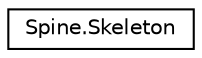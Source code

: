 digraph "그래픽컬한 클래스 계통도"
{
 // LATEX_PDF_SIZE
  edge [fontname="Helvetica",fontsize="10",labelfontname="Helvetica",labelfontsize="10"];
  node [fontname="Helvetica",fontsize="10",shape=record];
  rankdir="LR";
  Node0 [label="Spine.Skeleton",height=0.2,width=0.4,color="black", fillcolor="white", style="filled",URL="$class_spine_1_1_skeleton.html",tooltip=" "];
}
